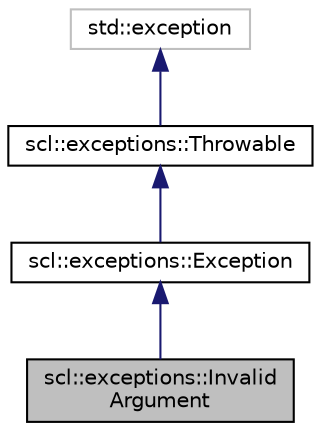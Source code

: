 digraph "scl::exceptions::InvalidArgument"
{
  edge [fontname="Helvetica",fontsize="10",labelfontname="Helvetica",labelfontsize="10"];
  node [fontname="Helvetica",fontsize="10",shape=record];
  Node4 [label="scl::exceptions::Invalid\lArgument",height=0.2,width=0.4,color="black", fillcolor="grey75", style="filled", fontcolor="black"];
  Node5 -> Node4 [dir="back",color="midnightblue",fontsize="10",style="solid",fontname="Helvetica"];
  Node5 [label="scl::exceptions::Exception",height=0.2,width=0.4,color="black", fillcolor="white", style="filled",URL="$classscl_1_1exceptions_1_1_exception.html",tooltip="Base class for all regular exceptions. "];
  Node6 -> Node5 [dir="back",color="midnightblue",fontsize="10",style="solid",fontname="Helvetica"];
  Node6 [label="scl::exceptions::Throwable",height=0.2,width=0.4,color="black", fillcolor="white", style="filled",URL="$structscl_1_1exceptions_1_1_throwable.html",tooltip="Base class of all throwable objects. "];
  Node7 -> Node6 [dir="back",color="midnightblue",fontsize="10",style="solid",fontname="Helvetica"];
  Node7 [label="std::exception",height=0.2,width=0.4,color="grey75", fillcolor="white", style="filled"];
}
